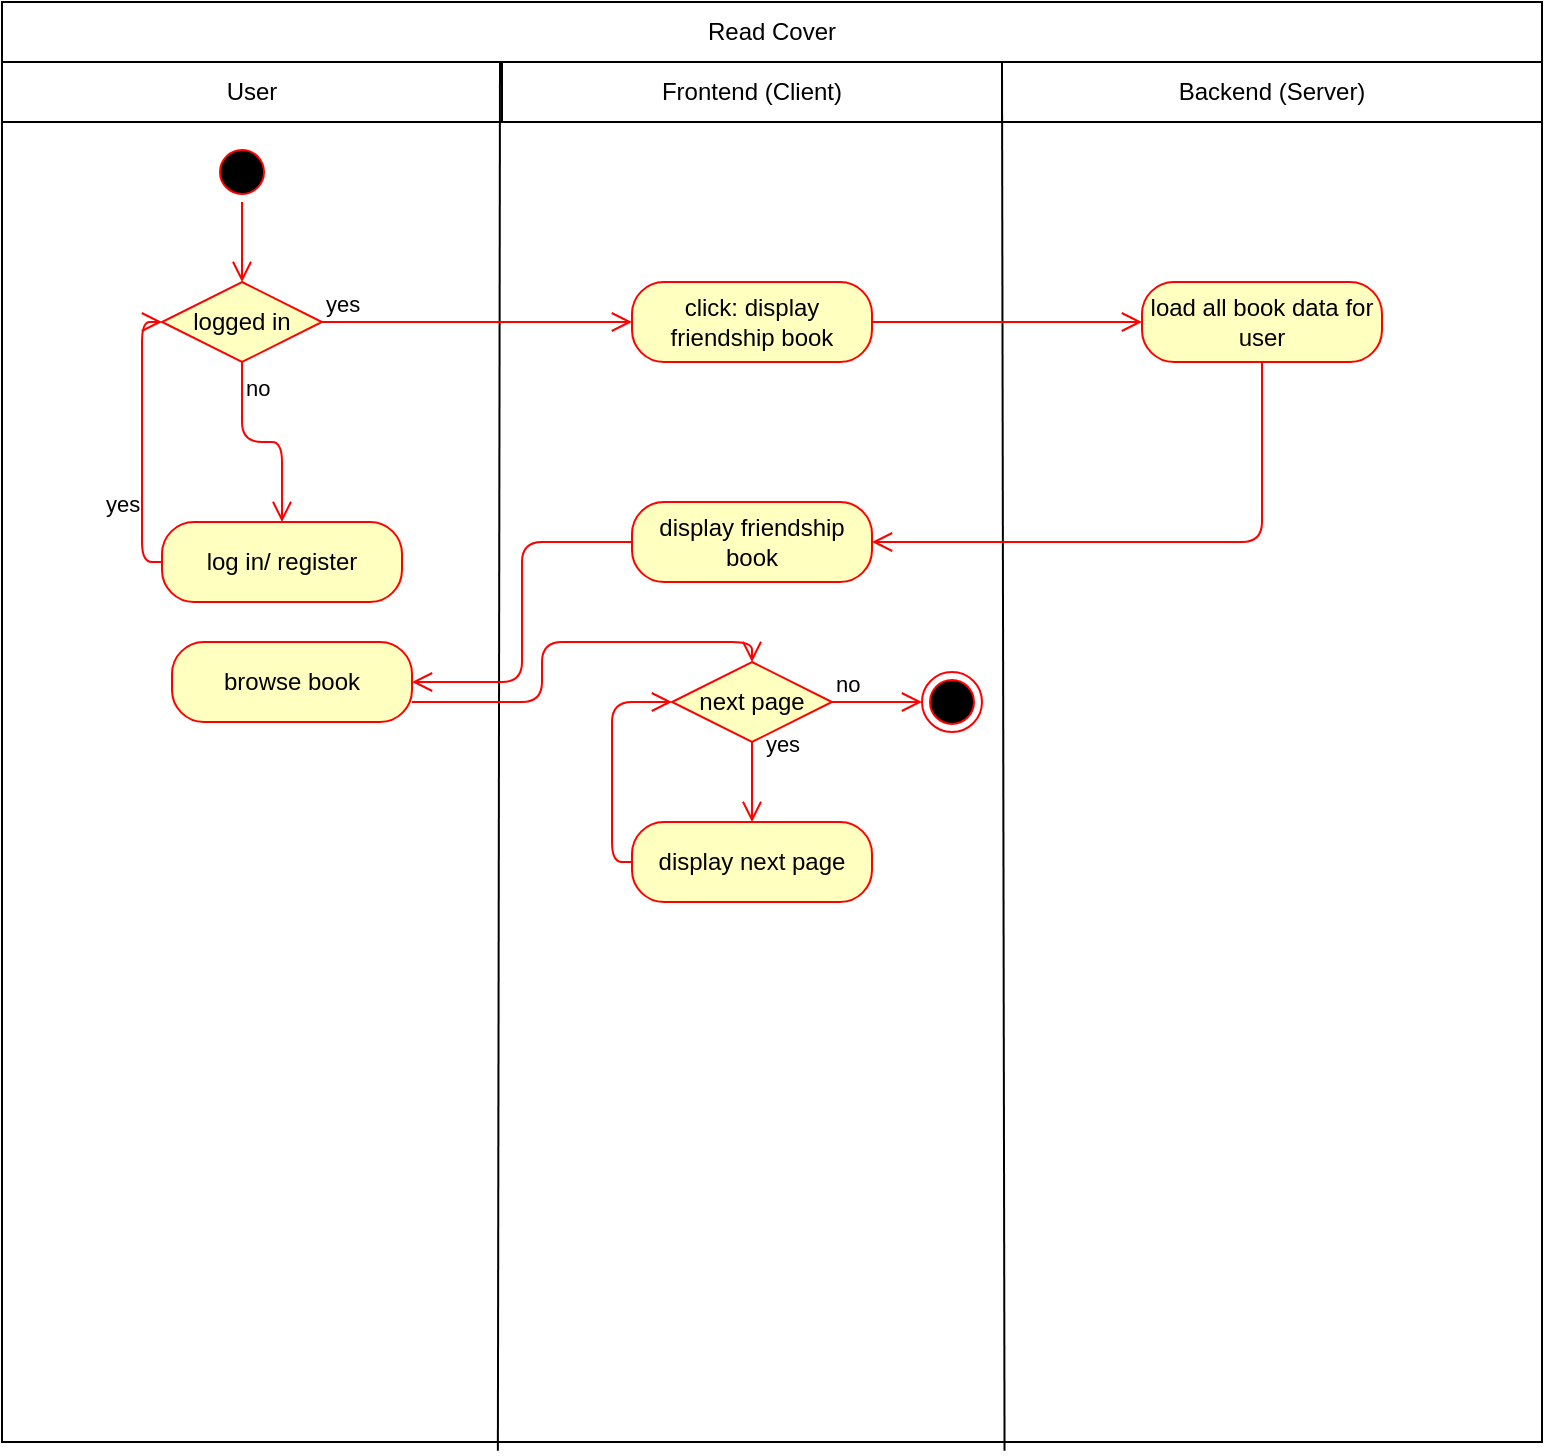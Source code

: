 <mxfile version="12.2.6" type="device" pages="1"><diagram id="TftYf4eSX5IkXMC-KOhV" name="Page-1"><mxGraphModel dx="778" dy="643" grid="1" gridSize="10" guides="1" tooltips="1" connect="1" arrows="1" fold="1" page="1" pageScale="1" pageWidth="827" pageHeight="1169" math="0" shadow="0"><root><mxCell id="0"/><mxCell id="1" parent="0"/><mxCell id="R9UDLaQCCpAe5Ds_EUn3-157" value="" style="rounded=0;whiteSpace=wrap;html=1;" parent="1" vertex="1"><mxGeometry x="20" y="30" width="770" height="720" as="geometry"/></mxCell><mxCell id="R9UDLaQCCpAe5Ds_EUn3-158" value="Read Cover" style="rounded=0;whiteSpace=wrap;html=1;" parent="1" vertex="1"><mxGeometry x="20" y="30" width="770" height="30" as="geometry"/></mxCell><mxCell id="R9UDLaQCCpAe5Ds_EUn3-159" value="User" style="rounded=0;whiteSpace=wrap;html=1;" parent="1" vertex="1"><mxGeometry x="20" y="60" width="250" height="30" as="geometry"/></mxCell><mxCell id="R9UDLaQCCpAe5Ds_EUn3-160" value="Backend (Server)" style="rounded=0;whiteSpace=wrap;html=1;" parent="1" vertex="1"><mxGeometry x="520" y="60" width="270" height="30" as="geometry"/></mxCell><mxCell id="R9UDLaQCCpAe5Ds_EUn3-161" value="Frontend (Client)" style="rounded=0;whiteSpace=wrap;html=1;" parent="1" vertex="1"><mxGeometry x="270" y="60" width="250" height="30" as="geometry"/></mxCell><mxCell id="R9UDLaQCCpAe5Ds_EUn3-189" value="" style="endArrow=none;html=1;exitX=0.651;exitY=1.006;exitDx=0;exitDy=0;exitPerimeter=0;" parent="1" source="R9UDLaQCCpAe5Ds_EUn3-157" edge="1"><mxGeometry width="50" height="50" relative="1" as="geometry"><mxPoint x="520" y="587" as="sourcePoint"/><mxPoint x="520" y="60" as="targetPoint"/></mxGeometry></mxCell><mxCell id="R9UDLaQCCpAe5Ds_EUn3-190" value="" style="endArrow=none;html=1;exitX=0.322;exitY=1.006;exitDx=0;exitDy=0;exitPerimeter=0;" parent="1" source="R9UDLaQCCpAe5Ds_EUn3-157" edge="1"><mxGeometry width="50" height="50" relative="1" as="geometry"><mxPoint x="269" y="587" as="sourcePoint"/><mxPoint x="269" y="60" as="targetPoint"/></mxGeometry></mxCell><mxCell id="R9UDLaQCCpAe5Ds_EUn3-211" value="" style="ellipse;html=1;shape=startState;fillColor=#000000;strokeColor=#ff0000;" parent="1" vertex="1"><mxGeometry x="125" y="100" width="30" height="30" as="geometry"/></mxCell><mxCell id="R9UDLaQCCpAe5Ds_EUn3-212" value="" style="edgeStyle=orthogonalEdgeStyle;html=1;verticalAlign=bottom;endArrow=open;endSize=8;strokeColor=#ff0000;entryX=0.5;entryY=0;entryDx=0;entryDy=0;" parent="1" source="R9UDLaQCCpAe5Ds_EUn3-211" target="NlAqNnoALPr4Pcmblkb6-1" edge="1"><mxGeometry relative="1" as="geometry"><mxPoint x="140" y="160" as="targetPoint"/></mxGeometry></mxCell><mxCell id="NlAqNnoALPr4Pcmblkb6-1" value="logged in" style="rhombus;whiteSpace=wrap;html=1;fillColor=#ffffc0;strokeColor=#ff0000;" vertex="1" parent="1"><mxGeometry x="100" y="170" width="80" height="40" as="geometry"/></mxCell><mxCell id="NlAqNnoALPr4Pcmblkb6-2" value="yes" style="edgeStyle=orthogonalEdgeStyle;html=1;align=left;verticalAlign=bottom;endArrow=open;endSize=8;strokeColor=#ff0000;entryX=0;entryY=0.5;entryDx=0;entryDy=0;" edge="1" source="NlAqNnoALPr4Pcmblkb6-1" parent="1" target="NlAqNnoALPr4Pcmblkb6-6"><mxGeometry x="-1" relative="1" as="geometry"><mxPoint x="300" y="240" as="targetPoint"/></mxGeometry></mxCell><mxCell id="NlAqNnoALPr4Pcmblkb6-3" value="no" style="edgeStyle=orthogonalEdgeStyle;html=1;align=left;verticalAlign=top;endArrow=open;endSize=8;strokeColor=#ff0000;" edge="1" source="NlAqNnoALPr4Pcmblkb6-1" parent="1" target="NlAqNnoALPr4Pcmblkb6-4"><mxGeometry x="-1" relative="1" as="geometry"><mxPoint x="160" y="310" as="targetPoint"/></mxGeometry></mxCell><mxCell id="NlAqNnoALPr4Pcmblkb6-4" value="log in/ register" style="rounded=1;whiteSpace=wrap;html=1;arcSize=40;fontColor=#000000;fillColor=#ffffc0;strokeColor=#ff0000;" vertex="1" parent="1"><mxGeometry x="100" y="290" width="120" height="40" as="geometry"/></mxCell><mxCell id="NlAqNnoALPr4Pcmblkb6-5" value="yes" style="edgeStyle=orthogonalEdgeStyle;html=1;align=left;verticalAlign=bottom;endArrow=open;endSize=8;strokeColor=#ff0000;exitX=0;exitY=0.5;exitDx=0;exitDy=0;entryX=0;entryY=0.5;entryDx=0;entryDy=0;" edge="1" parent="1" source="NlAqNnoALPr4Pcmblkb6-4" target="NlAqNnoALPr4Pcmblkb6-1"><mxGeometry x="-0.571" y="20" relative="1" as="geometry"><mxPoint x="310" y="250" as="targetPoint"/><mxPoint x="190" y="200" as="sourcePoint"/><mxPoint as="offset"/></mxGeometry></mxCell><mxCell id="NlAqNnoALPr4Pcmblkb6-6" value="click: display friendship book" style="rounded=1;whiteSpace=wrap;html=1;arcSize=40;fontColor=#000000;fillColor=#ffffc0;strokeColor=#ff0000;" vertex="1" parent="1"><mxGeometry x="335" y="170" width="120" height="40" as="geometry"/></mxCell><mxCell id="NlAqNnoALPr4Pcmblkb6-7" value="" style="edgeStyle=orthogonalEdgeStyle;html=1;verticalAlign=bottom;endArrow=open;endSize=8;strokeColor=#ff0000;exitX=1;exitY=0.5;exitDx=0;exitDy=0;" edge="1" source="NlAqNnoALPr4Pcmblkb6-6" parent="1" target="NlAqNnoALPr4Pcmblkb6-8"><mxGeometry relative="1" as="geometry"><mxPoint x="395" y="280" as="targetPoint"/></mxGeometry></mxCell><mxCell id="NlAqNnoALPr4Pcmblkb6-8" value="load all book data for user" style="rounded=1;whiteSpace=wrap;html=1;arcSize=40;fontColor=#000000;fillColor=#ffffc0;strokeColor=#ff0000;" vertex="1" parent="1"><mxGeometry x="590" y="170" width="120" height="40" as="geometry"/></mxCell><mxCell id="NlAqNnoALPr4Pcmblkb6-9" value="" style="edgeStyle=orthogonalEdgeStyle;html=1;verticalAlign=bottom;endArrow=open;endSize=8;strokeColor=#ff0000;exitX=0.5;exitY=1;exitDx=0;exitDy=0;entryX=1;entryY=0.5;entryDx=0;entryDy=0;" edge="1" parent="1" source="NlAqNnoALPr4Pcmblkb6-8" target="NlAqNnoALPr4Pcmblkb6-10"><mxGeometry relative="1" as="geometry"><mxPoint x="600" y="200" as="targetPoint"/><mxPoint x="465" y="200" as="sourcePoint"/></mxGeometry></mxCell><mxCell id="NlAqNnoALPr4Pcmblkb6-10" value="display friendship book" style="rounded=1;whiteSpace=wrap;html=1;arcSize=40;fontColor=#000000;fillColor=#ffffc0;strokeColor=#ff0000;" vertex="1" parent="1"><mxGeometry x="335" y="280" width="120" height="40" as="geometry"/></mxCell><mxCell id="NlAqNnoALPr4Pcmblkb6-12" value="display next page" style="rounded=1;whiteSpace=wrap;html=1;arcSize=40;fontColor=#000000;fillColor=#ffffc0;strokeColor=#ff0000;" vertex="1" parent="1"><mxGeometry x="335" y="440" width="120" height="40" as="geometry"/></mxCell><mxCell id="NlAqNnoALPr4Pcmblkb6-13" value="yes" style="edgeStyle=orthogonalEdgeStyle;html=1;verticalAlign=bottom;endArrow=open;endSize=8;strokeColor=#ff0000;exitX=0.5;exitY=1;exitDx=0;exitDy=0;entryX=0.5;entryY=0;entryDx=0;entryDy=0;" edge="1" source="NlAqNnoALPr4Pcmblkb6-16" parent="1" target="NlAqNnoALPr4Pcmblkb6-12"><mxGeometry y="18" relative="1" as="geometry"><mxPoint x="395" y="450" as="targetPoint"/><Array as="points"><mxPoint x="395" y="420"/><mxPoint x="395" y="420"/></Array><mxPoint x="-3" y="-10" as="offset"/></mxGeometry></mxCell><mxCell id="NlAqNnoALPr4Pcmblkb6-14" value="browse book" style="rounded=1;whiteSpace=wrap;html=1;arcSize=40;fontColor=#000000;fillColor=#ffffc0;strokeColor=#ff0000;" vertex="1" parent="1"><mxGeometry x="105" y="350" width="120" height="40" as="geometry"/></mxCell><mxCell id="NlAqNnoALPr4Pcmblkb6-15" value="" style="edgeStyle=orthogonalEdgeStyle;html=1;verticalAlign=bottom;endArrow=open;endSize=8;strokeColor=#ff0000;exitX=0;exitY=0.5;exitDx=0;exitDy=0;entryX=1;entryY=0.5;entryDx=0;entryDy=0;" edge="1" source="NlAqNnoALPr4Pcmblkb6-10" parent="1" target="NlAqNnoALPr4Pcmblkb6-14"><mxGeometry relative="1" as="geometry"><mxPoint x="640" y="450" as="targetPoint"/></mxGeometry></mxCell><mxCell id="NlAqNnoALPr4Pcmblkb6-16" value="next page" style="rhombus;whiteSpace=wrap;html=1;fillColor=#ffffc0;strokeColor=#ff0000;" vertex="1" parent="1"><mxGeometry x="355" y="360" width="80" height="40" as="geometry"/></mxCell><mxCell id="NlAqNnoALPr4Pcmblkb6-19" value="" style="edgeStyle=orthogonalEdgeStyle;html=1;verticalAlign=bottom;endArrow=open;endSize=8;strokeColor=#ff0000;exitX=1;exitY=0.75;exitDx=0;exitDy=0;entryX=0.5;entryY=0;entryDx=0;entryDy=0;" edge="1" parent="1" source="NlAqNnoALPr4Pcmblkb6-14" target="NlAqNnoALPr4Pcmblkb6-16"><mxGeometry relative="1" as="geometry"><mxPoint x="405" y="460" as="targetPoint"/><mxPoint x="250" y="420" as="sourcePoint"/></mxGeometry></mxCell><mxCell id="NlAqNnoALPr4Pcmblkb6-20" value="" style="edgeStyle=orthogonalEdgeStyle;html=1;verticalAlign=bottom;endArrow=open;endSize=8;strokeColor=#ff0000;exitX=0;exitY=0.5;exitDx=0;exitDy=0;entryX=0;entryY=0.5;entryDx=0;entryDy=0;" edge="1" parent="1" source="NlAqNnoALPr4Pcmblkb6-12" target="NlAqNnoALPr4Pcmblkb6-16"><mxGeometry relative="1" as="geometry"><mxPoint x="650" y="460" as="targetPoint"/><mxPoint x="650" y="400" as="sourcePoint"/></mxGeometry></mxCell><mxCell id="R9UDLaQCCpAe5Ds_EUn3-225" value="" style="ellipse;html=1;shape=endState;fillColor=#000000;strokeColor=#ff0000;" parent="1" vertex="1"><mxGeometry x="480" y="365" width="30" height="30" as="geometry"/></mxCell><mxCell id="NlAqNnoALPr4Pcmblkb6-21" value="no" style="edgeStyle=orthogonalEdgeStyle;html=1;align=left;verticalAlign=bottom;endArrow=open;endSize=8;strokeColor=#ff0000;" edge="1" parent="1" source="NlAqNnoALPr4Pcmblkb6-16" target="R9UDLaQCCpAe5Ds_EUn3-225"><mxGeometry x="-1" relative="1" as="geometry"><mxPoint x="560" y="480" as="targetPoint"/><mxPoint x="435" y="380" as="sourcePoint"/></mxGeometry></mxCell></root></mxGraphModel></diagram></mxfile>